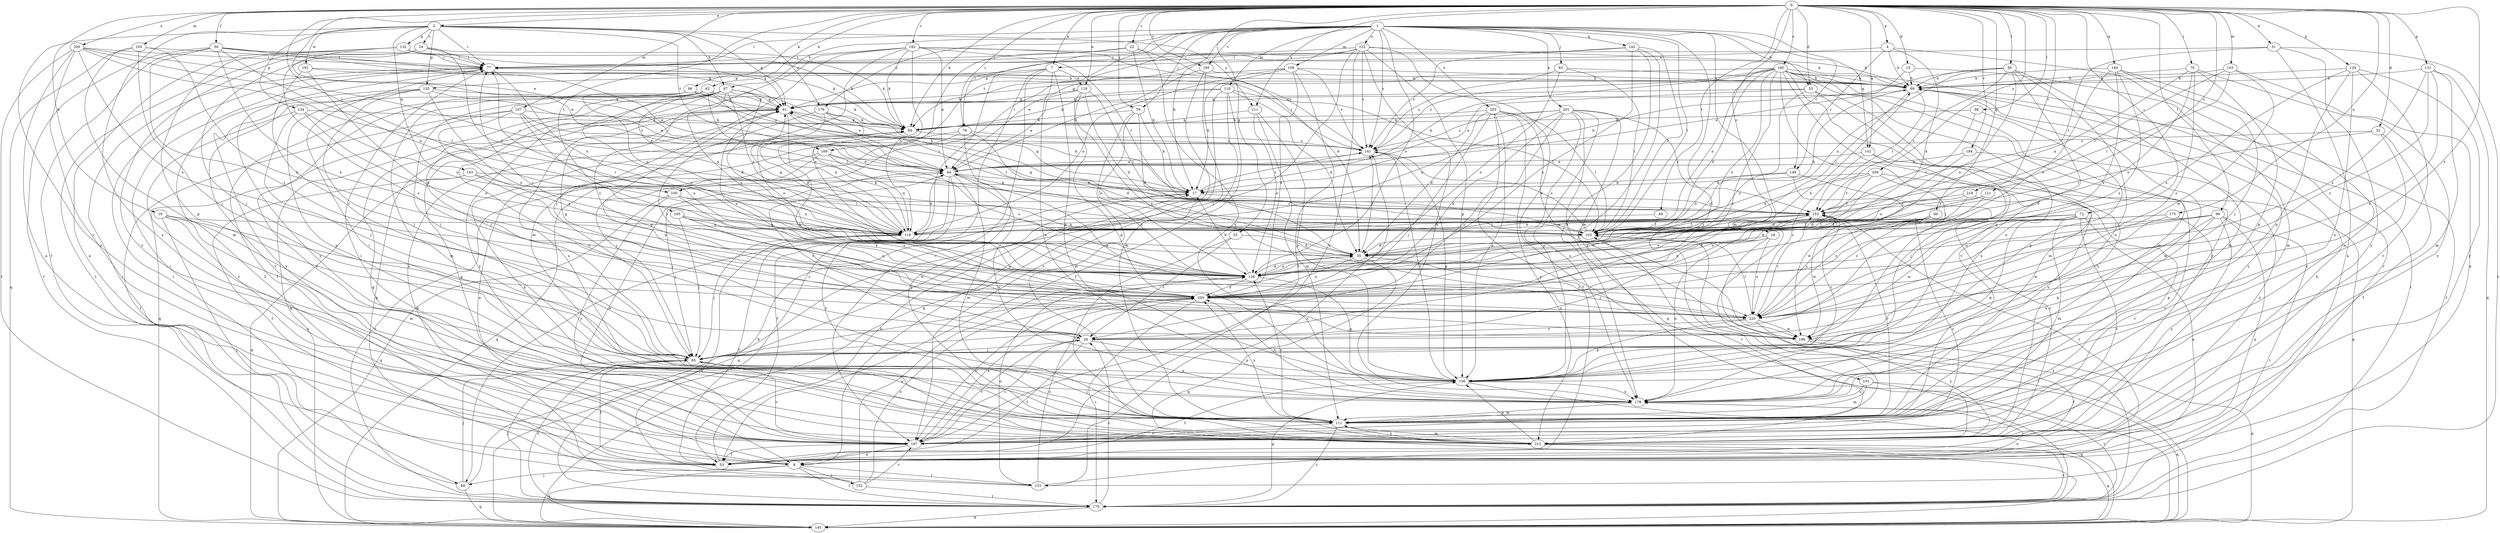 strict digraph  {
0;
1;
2;
4;
7;
8;
15;
16;
17;
18;
22;
24;
26;
31;
32;
33;
35;
44;
49;
50;
53;
55;
60;
61;
62;
67;
69;
70;
72;
76;
77;
78;
83;
84;
85;
86;
94;
95;
98;
99;
100;
101;
102;
103;
105;
107;
109;
110;
111;
118;
119;
121;
122;
128;
129;
131;
132;
134;
135;
136;
140;
141;
142;
143;
145;
149;
151;
152;
153;
160;
161;
165;
169;
170;
175;
176;
178;
182;
184;
185;
187;
192;
196;
200;
201;
203;
204;
209;
211;
212;
219;
220;
0 -> 2  [label=a];
0 -> 4  [label=a];
0 -> 7  [label=a];
0 -> 15  [label=b];
0 -> 16  [label=b];
0 -> 18  [label=c];
0 -> 22  [label=c];
0 -> 31  [label=d];
0 -> 32  [label=d];
0 -> 33  [label=d];
0 -> 44  [label=e];
0 -> 49  [label=f];
0 -> 50  [label=f];
0 -> 55  [label=g];
0 -> 60  [label=g];
0 -> 62  [label=h];
0 -> 70  [label=i];
0 -> 72  [label=i];
0 -> 76  [label=i];
0 -> 78  [label=j];
0 -> 86  [label=k];
0 -> 94  [label=k];
0 -> 95  [label=l];
0 -> 98  [label=l];
0 -> 99  [label=l];
0 -> 100  [label=l];
0 -> 103  [label=m];
0 -> 105  [label=m];
0 -> 107  [label=m];
0 -> 118  [label=n];
0 -> 121  [label=o];
0 -> 129  [label=p];
0 -> 131  [label=p];
0 -> 140  [label=q];
0 -> 141  [label=q];
0 -> 160  [label=s];
0 -> 165  [label=t];
0 -> 175  [label=u];
0 -> 182  [label=v];
0 -> 184  [label=v];
0 -> 185  [label=v];
0 -> 200  [label=x];
0 -> 209  [label=y];
0 -> 211  [label=y];
0 -> 219  [label=z];
0 -> 220  [label=z];
1 -> 17  [label=b];
1 -> 33  [label=d];
1 -> 67  [label=h];
1 -> 76  [label=i];
1 -> 77  [label=i];
1 -> 78  [label=j];
1 -> 83  [label=j];
1 -> 100  [label=l];
1 -> 101  [label=l];
1 -> 102  [label=l];
1 -> 109  [label=m];
1 -> 110  [label=m];
1 -> 111  [label=m];
1 -> 122  [label=o];
1 -> 128  [label=o];
1 -> 141  [label=q];
1 -> 142  [label=q];
1 -> 149  [label=r];
1 -> 161  [label=s];
1 -> 169  [label=t];
1 -> 176  [label=u];
1 -> 185  [label=v];
1 -> 201  [label=x];
1 -> 203  [label=x];
2 -> 24  [label=c];
2 -> 61  [label=g];
2 -> 67  [label=h];
2 -> 77  [label=i];
2 -> 132  [label=p];
2 -> 134  [label=p];
2 -> 135  [label=p];
2 -> 143  [label=q];
2 -> 169  [label=t];
2 -> 176  [label=u];
2 -> 187  [label=v];
2 -> 192  [label=w];
2 -> 211  [label=y];
2 -> 212  [label=y];
4 -> 7  [label=a];
4 -> 35  [label=d];
4 -> 69  [label=h];
4 -> 149  [label=r];
4 -> 151  [label=r];
7 -> 84  [label=j];
7 -> 118  [label=n];
7 -> 135  [label=p];
7 -> 136  [label=p];
7 -> 151  [label=r];
7 -> 178  [label=u];
7 -> 187  [label=v];
8 -> 61  [label=g];
8 -> 77  [label=i];
8 -> 84  [label=j];
8 -> 145  [label=q];
8 -> 151  [label=r];
8 -> 152  [label=r];
8 -> 153  [label=r];
8 -> 170  [label=t];
15 -> 44  [label=e];
15 -> 69  [label=h];
15 -> 111  [label=m];
16 -> 84  [label=j];
16 -> 111  [label=m];
16 -> 119  [label=n];
16 -> 187  [label=v];
16 -> 220  [label=z];
17 -> 61  [label=g];
17 -> 145  [label=q];
17 -> 153  [label=r];
17 -> 161  [label=s];
18 -> 35  [label=d];
18 -> 85  [label=j];
18 -> 170  [label=t];
18 -> 178  [label=u];
18 -> 220  [label=z];
22 -> 17  [label=b];
22 -> 35  [label=d];
22 -> 77  [label=i];
22 -> 119  [label=n];
22 -> 178  [label=u];
24 -> 77  [label=i];
24 -> 85  [label=j];
24 -> 94  [label=k];
24 -> 102  [label=l];
24 -> 170  [label=t];
24 -> 212  [label=y];
26 -> 53  [label=f];
26 -> 85  [label=j];
26 -> 136  [label=p];
26 -> 187  [label=v];
31 -> 8  [label=a];
31 -> 77  [label=i];
31 -> 153  [label=r];
31 -> 170  [label=t];
31 -> 212  [label=y];
32 -> 53  [label=f];
32 -> 102  [label=l];
32 -> 161  [label=s];
32 -> 178  [label=u];
33 -> 44  [label=e];
33 -> 61  [label=g];
33 -> 111  [label=m];
33 -> 204  [label=x];
33 -> 212  [label=y];
35 -> 128  [label=o];
35 -> 145  [label=q];
35 -> 161  [label=s];
35 -> 204  [label=x];
35 -> 220  [label=z];
44 -> 17  [label=b];
44 -> 26  [label=c];
44 -> 53  [label=f];
44 -> 85  [label=j];
44 -> 111  [label=m];
44 -> 128  [label=o];
44 -> 178  [label=u];
44 -> 212  [label=y];
49 -> 102  [label=l];
49 -> 119  [label=n];
50 -> 53  [label=f];
50 -> 61  [label=g];
50 -> 77  [label=i];
50 -> 94  [label=k];
50 -> 119  [label=n];
50 -> 170  [label=t];
50 -> 204  [label=x];
50 -> 220  [label=z];
53 -> 17  [label=b];
53 -> 69  [label=h];
55 -> 26  [label=c];
55 -> 35  [label=d];
55 -> 212  [label=y];
60 -> 102  [label=l];
60 -> 128  [label=o];
60 -> 187  [label=v];
60 -> 204  [label=x];
60 -> 220  [label=z];
61 -> 94  [label=k];
61 -> 102  [label=l];
61 -> 119  [label=n];
61 -> 178  [label=u];
61 -> 204  [label=x];
62 -> 17  [label=b];
62 -> 61  [label=g];
62 -> 85  [label=j];
62 -> 102  [label=l];
62 -> 111  [label=m];
62 -> 119  [label=n];
62 -> 128  [label=o];
62 -> 153  [label=r];
67 -> 35  [label=d];
67 -> 44  [label=e];
67 -> 53  [label=f];
67 -> 61  [label=g];
67 -> 85  [label=j];
67 -> 119  [label=n];
67 -> 128  [label=o];
67 -> 145  [label=q];
67 -> 178  [label=u];
67 -> 212  [label=y];
69 -> 61  [label=g];
69 -> 102  [label=l];
69 -> 111  [label=m];
69 -> 153  [label=r];
69 -> 170  [label=t];
69 -> 212  [label=y];
70 -> 69  [label=h];
70 -> 119  [label=n];
70 -> 128  [label=o];
70 -> 136  [label=p];
70 -> 212  [label=y];
70 -> 220  [label=z];
72 -> 8  [label=a];
72 -> 102  [label=l];
72 -> 111  [label=m];
72 -> 119  [label=n];
72 -> 128  [label=o];
72 -> 136  [label=p];
72 -> 187  [label=v];
72 -> 196  [label=w];
72 -> 220  [label=z];
76 -> 8  [label=a];
76 -> 35  [label=d];
76 -> 85  [label=j];
76 -> 161  [label=s];
76 -> 212  [label=y];
77 -> 69  [label=h];
77 -> 119  [label=n];
77 -> 212  [label=y];
78 -> 17  [label=b];
78 -> 35  [label=d];
78 -> 94  [label=k];
78 -> 111  [label=m];
78 -> 128  [label=o];
83 -> 69  [label=h];
83 -> 102  [label=l];
83 -> 128  [label=o];
83 -> 161  [label=s];
84 -> 17  [label=b];
84 -> 77  [label=i];
84 -> 85  [label=j];
84 -> 145  [label=q];
85 -> 53  [label=f];
85 -> 136  [label=p];
85 -> 153  [label=r];
85 -> 170  [label=t];
85 -> 187  [label=v];
86 -> 61  [label=g];
86 -> 94  [label=k];
86 -> 119  [label=n];
86 -> 161  [label=s];
86 -> 187  [label=v];
86 -> 212  [label=y];
94 -> 161  [label=s];
95 -> 17  [label=b];
95 -> 26  [label=c];
95 -> 69  [label=h];
95 -> 111  [label=m];
95 -> 119  [label=n];
95 -> 128  [label=o];
95 -> 153  [label=r];
95 -> 178  [label=u];
98 -> 94  [label=k];
98 -> 102  [label=l];
98 -> 136  [label=p];
99 -> 8  [label=a];
99 -> 102  [label=l];
99 -> 128  [label=o];
99 -> 136  [label=p];
99 -> 170  [label=t];
99 -> 178  [label=u];
99 -> 204  [label=x];
99 -> 212  [label=y];
100 -> 119  [label=n];
100 -> 145  [label=q];
100 -> 153  [label=r];
100 -> 204  [label=x];
100 -> 212  [label=y];
101 -> 111  [label=m];
101 -> 145  [label=q];
101 -> 170  [label=t];
101 -> 178  [label=u];
102 -> 35  [label=d];
102 -> 61  [label=g];
102 -> 153  [label=r];
102 -> 161  [label=s];
103 -> 8  [label=a];
103 -> 69  [label=h];
103 -> 102  [label=l];
103 -> 153  [label=r];
103 -> 196  [label=w];
105 -> 77  [label=i];
105 -> 85  [label=j];
105 -> 111  [label=m];
105 -> 145  [label=q];
105 -> 204  [label=x];
107 -> 44  [label=e];
107 -> 94  [label=k];
107 -> 128  [label=o];
107 -> 145  [label=q];
107 -> 161  [label=s];
107 -> 170  [label=t];
107 -> 204  [label=x];
109 -> 17  [label=b];
109 -> 53  [label=f];
109 -> 69  [label=h];
109 -> 94  [label=k];
109 -> 119  [label=n];
109 -> 161  [label=s];
109 -> 204  [label=x];
110 -> 35  [label=d];
110 -> 53  [label=f];
110 -> 61  [label=g];
110 -> 94  [label=k];
110 -> 102  [label=l];
110 -> 145  [label=q];
110 -> 187  [label=v];
111 -> 77  [label=i];
111 -> 85  [label=j];
111 -> 128  [label=o];
111 -> 153  [label=r];
111 -> 170  [label=t];
111 -> 187  [label=v];
111 -> 204  [label=x];
111 -> 212  [label=y];
118 -> 35  [label=d];
118 -> 44  [label=e];
118 -> 61  [label=g];
118 -> 102  [label=l];
118 -> 136  [label=p];
118 -> 220  [label=z];
119 -> 44  [label=e];
119 -> 53  [label=f];
119 -> 61  [label=g];
119 -> 69  [label=h];
119 -> 85  [label=j];
119 -> 94  [label=k];
119 -> 153  [label=r];
119 -> 170  [label=t];
121 -> 35  [label=d];
121 -> 153  [label=r];
121 -> 220  [label=z];
122 -> 44  [label=e];
122 -> 61  [label=g];
122 -> 69  [label=h];
122 -> 77  [label=i];
122 -> 85  [label=j];
122 -> 136  [label=p];
122 -> 161  [label=s];
122 -> 178  [label=u];
122 -> 187  [label=v];
122 -> 196  [label=w];
128 -> 17  [label=b];
128 -> 35  [label=d];
128 -> 77  [label=i];
128 -> 136  [label=p];
128 -> 204  [label=x];
129 -> 69  [label=h];
129 -> 136  [label=p];
129 -> 178  [label=u];
129 -> 187  [label=v];
129 -> 204  [label=x];
129 -> 212  [label=y];
131 -> 26  [label=c];
131 -> 69  [label=h];
131 -> 111  [label=m];
131 -> 145  [label=q];
131 -> 204  [label=x];
131 -> 220  [label=z];
132 -> 8  [label=a];
132 -> 26  [label=c];
132 -> 61  [label=g];
132 -> 77  [label=i];
132 -> 94  [label=k];
132 -> 136  [label=p];
134 -> 85  [label=j];
134 -> 94  [label=k];
134 -> 119  [label=n];
134 -> 128  [label=o];
134 -> 187  [label=v];
135 -> 44  [label=e];
135 -> 53  [label=f];
135 -> 61  [label=g];
135 -> 85  [label=j];
135 -> 128  [label=o];
135 -> 178  [label=u];
135 -> 212  [label=y];
136 -> 53  [label=f];
136 -> 145  [label=q];
136 -> 161  [label=s];
136 -> 178  [label=u];
140 -> 69  [label=h];
140 -> 85  [label=j];
140 -> 111  [label=m];
140 -> 128  [label=o];
140 -> 204  [label=x];
140 -> 220  [label=z];
141 -> 44  [label=e];
141 -> 85  [label=j];
141 -> 145  [label=q];
141 -> 220  [label=z];
142 -> 77  [label=i];
142 -> 102  [label=l];
142 -> 161  [label=s];
142 -> 178  [label=u];
142 -> 204  [label=x];
142 -> 212  [label=y];
143 -> 17  [label=b];
143 -> 53  [label=f];
143 -> 102  [label=l];
143 -> 145  [label=q];
143 -> 204  [label=x];
145 -> 102  [label=l];
149 -> 17  [label=b];
149 -> 119  [label=n];
149 -> 196  [label=w];
149 -> 212  [label=y];
151 -> 61  [label=g];
151 -> 128  [label=o];
151 -> 161  [label=s];
151 -> 178  [label=u];
151 -> 204  [label=x];
152 -> 77  [label=i];
152 -> 94  [label=k];
152 -> 128  [label=o];
152 -> 170  [label=t];
152 -> 187  [label=v];
152 -> 204  [label=x];
153 -> 102  [label=l];
153 -> 119  [label=n];
153 -> 128  [label=o];
153 -> 196  [label=w];
160 -> 17  [label=b];
160 -> 26  [label=c];
160 -> 35  [label=d];
160 -> 61  [label=g];
160 -> 69  [label=h];
160 -> 85  [label=j];
160 -> 111  [label=m];
160 -> 119  [label=n];
160 -> 128  [label=o];
160 -> 136  [label=p];
160 -> 161  [label=s];
160 -> 170  [label=t];
160 -> 178  [label=u];
160 -> 187  [label=v];
160 -> 212  [label=y];
161 -> 44  [label=e];
161 -> 77  [label=i];
161 -> 136  [label=p];
165 -> 85  [label=j];
165 -> 119  [label=n];
165 -> 128  [label=o];
165 -> 196  [label=w];
165 -> 204  [label=x];
169 -> 44  [label=e];
169 -> 119  [label=n];
169 -> 128  [label=o];
169 -> 145  [label=q];
169 -> 170  [label=t];
170 -> 26  [label=c];
170 -> 85  [label=j];
170 -> 136  [label=p];
170 -> 145  [label=q];
175 -> 35  [label=d];
175 -> 102  [label=l];
175 -> 136  [label=p];
175 -> 196  [label=w];
176 -> 17  [label=b];
176 -> 35  [label=d];
176 -> 94  [label=k];
176 -> 128  [label=o];
176 -> 220  [label=z];
178 -> 111  [label=m];
178 -> 170  [label=t];
178 -> 204  [label=x];
182 -> 26  [label=c];
182 -> 44  [label=e];
182 -> 69  [label=h];
182 -> 77  [label=i];
182 -> 85  [label=j];
182 -> 94  [label=k];
182 -> 111  [label=m];
182 -> 128  [label=o];
182 -> 153  [label=r];
182 -> 161  [label=s];
184 -> 44  [label=e];
184 -> 128  [label=o];
184 -> 212  [label=y];
185 -> 8  [label=a];
185 -> 44  [label=e];
185 -> 69  [label=h];
185 -> 111  [label=m];
187 -> 8  [label=a];
187 -> 26  [label=c];
187 -> 44  [label=e];
187 -> 53  [label=f];
187 -> 61  [label=g];
187 -> 204  [label=x];
192 -> 26  [label=c];
192 -> 44  [label=e];
192 -> 69  [label=h];
192 -> 204  [label=x];
196 -> 53  [label=f];
196 -> 61  [label=g];
196 -> 145  [label=q];
200 -> 8  [label=a];
200 -> 44  [label=e];
200 -> 77  [label=i];
200 -> 102  [label=l];
200 -> 153  [label=r];
200 -> 170  [label=t];
200 -> 187  [label=v];
200 -> 204  [label=x];
201 -> 26  [label=c];
201 -> 94  [label=k];
201 -> 119  [label=n];
201 -> 136  [label=p];
201 -> 145  [label=q];
201 -> 153  [label=r];
201 -> 161  [label=s];
201 -> 178  [label=u];
201 -> 196  [label=w];
201 -> 204  [label=x];
203 -> 35  [label=d];
203 -> 53  [label=f];
203 -> 85  [label=j];
203 -> 94  [label=k];
203 -> 102  [label=l];
203 -> 136  [label=p];
203 -> 196  [label=w];
203 -> 212  [label=y];
204 -> 69  [label=h];
204 -> 77  [label=i];
204 -> 170  [label=t];
204 -> 187  [label=v];
204 -> 220  [label=z];
209 -> 17  [label=b];
209 -> 102  [label=l];
209 -> 119  [label=n];
209 -> 153  [label=r];
209 -> 178  [label=u];
209 -> 187  [label=v];
211 -> 94  [label=k];
211 -> 111  [label=m];
211 -> 128  [label=o];
211 -> 136  [label=p];
212 -> 77  [label=i];
212 -> 94  [label=k];
212 -> 102  [label=l];
212 -> 111  [label=m];
212 -> 136  [label=p];
212 -> 145  [label=q];
212 -> 170  [label=t];
219 -> 35  [label=d];
219 -> 153  [label=r];
219 -> 187  [label=v];
219 -> 220  [label=z];
220 -> 26  [label=c];
220 -> 44  [label=e];
220 -> 61  [label=g];
220 -> 94  [label=k];
220 -> 102  [label=l];
220 -> 136  [label=p];
220 -> 153  [label=r];
220 -> 196  [label=w];
220 -> 212  [label=y];
}
